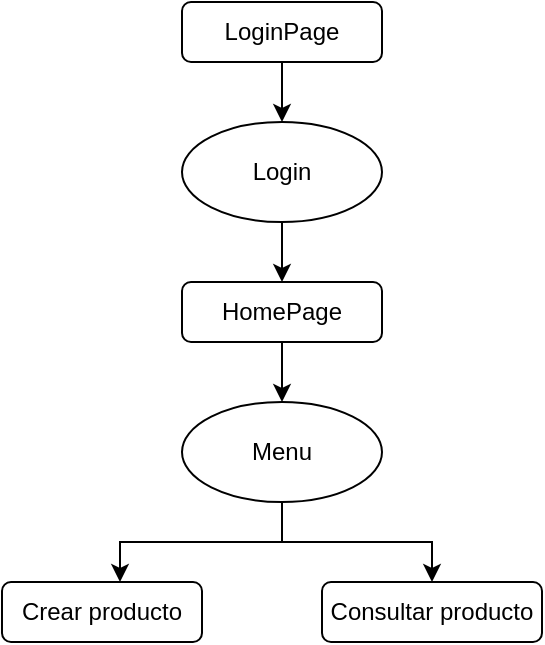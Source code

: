 <mxfile version="20.2.7"><diagram id="vM_J7aLOMsjc3Wna9cqF" name="Página-1"><mxGraphModel dx="1102" dy="572" grid="1" gridSize="10" guides="1" tooltips="1" connect="1" arrows="1" fold="1" page="1" pageScale="1" pageWidth="850" pageHeight="1100" math="0" shadow="0"><root><mxCell id="0"/><mxCell id="1" parent="0"/><mxCell id="06fYOj-LJAgswQXByGgm-6" style="edgeStyle=orthogonalEdgeStyle;rounded=0;orthogonalLoop=1;jettySize=auto;html=1;entryX=0.5;entryY=0;entryDx=0;entryDy=0;" edge="1" parent="1" source="06fYOj-LJAgswQXByGgm-4" target="06fYOj-LJAgswQXByGgm-5"><mxGeometry relative="1" as="geometry"/></mxCell><mxCell id="06fYOj-LJAgswQXByGgm-4" value="LoginPage" style="rounded=1;whiteSpace=wrap;html=1;fillColor=none;" vertex="1" parent="1"><mxGeometry x="350" y="50" width="100" height="30" as="geometry"/></mxCell><mxCell id="06fYOj-LJAgswQXByGgm-14" style="edgeStyle=orthogonalEdgeStyle;rounded=0;orthogonalLoop=1;jettySize=auto;html=1;entryX=0.5;entryY=0;entryDx=0;entryDy=0;" edge="1" parent="1" source="06fYOj-LJAgswQXByGgm-5" target="06fYOj-LJAgswQXByGgm-13"><mxGeometry relative="1" as="geometry"/></mxCell><mxCell id="06fYOj-LJAgswQXByGgm-5" value="Login" style="ellipse;whiteSpace=wrap;html=1;fillColor=none;" vertex="1" parent="1"><mxGeometry x="350" y="110" width="100" height="50" as="geometry"/></mxCell><mxCell id="06fYOj-LJAgswQXByGgm-16" style="edgeStyle=orthogonalEdgeStyle;rounded=0;orthogonalLoop=1;jettySize=auto;html=1;entryX=0.5;entryY=0;entryDx=0;entryDy=0;" edge="1" parent="1" source="06fYOj-LJAgswQXByGgm-13" target="06fYOj-LJAgswQXByGgm-15"><mxGeometry relative="1" as="geometry"/></mxCell><mxCell id="06fYOj-LJAgswQXByGgm-13" value="HomePage" style="rounded=1;whiteSpace=wrap;html=1;fillColor=none;" vertex="1" parent="1"><mxGeometry x="350" y="190" width="100" height="30" as="geometry"/></mxCell><mxCell id="06fYOj-LJAgswQXByGgm-21" style="edgeStyle=orthogonalEdgeStyle;rounded=0;orthogonalLoop=1;jettySize=auto;html=1;entryX=0.59;entryY=0;entryDx=0;entryDy=0;entryPerimeter=0;" edge="1" parent="1" source="06fYOj-LJAgswQXByGgm-15" target="06fYOj-LJAgswQXByGgm-18"><mxGeometry relative="1" as="geometry"/></mxCell><mxCell id="06fYOj-LJAgswQXByGgm-22" style="edgeStyle=orthogonalEdgeStyle;rounded=0;orthogonalLoop=1;jettySize=auto;html=1;" edge="1" parent="1" source="06fYOj-LJAgswQXByGgm-15" target="06fYOj-LJAgswQXByGgm-19"><mxGeometry relative="1" as="geometry"/></mxCell><mxCell id="06fYOj-LJAgswQXByGgm-15" value="Menu" style="ellipse;whiteSpace=wrap;html=1;fillColor=none;" vertex="1" parent="1"><mxGeometry x="350" y="250" width="100" height="50" as="geometry"/></mxCell><mxCell id="06fYOj-LJAgswQXByGgm-18" value="Crear producto" style="rounded=1;whiteSpace=wrap;html=1;fillColor=none;" vertex="1" parent="1"><mxGeometry x="260" y="340" width="100" height="30" as="geometry"/></mxCell><mxCell id="06fYOj-LJAgswQXByGgm-19" value="Consultar producto" style="rounded=1;whiteSpace=wrap;html=1;fillColor=none;" vertex="1" parent="1"><mxGeometry x="420" y="340" width="110" height="30" as="geometry"/></mxCell></root></mxGraphModel></diagram></mxfile>